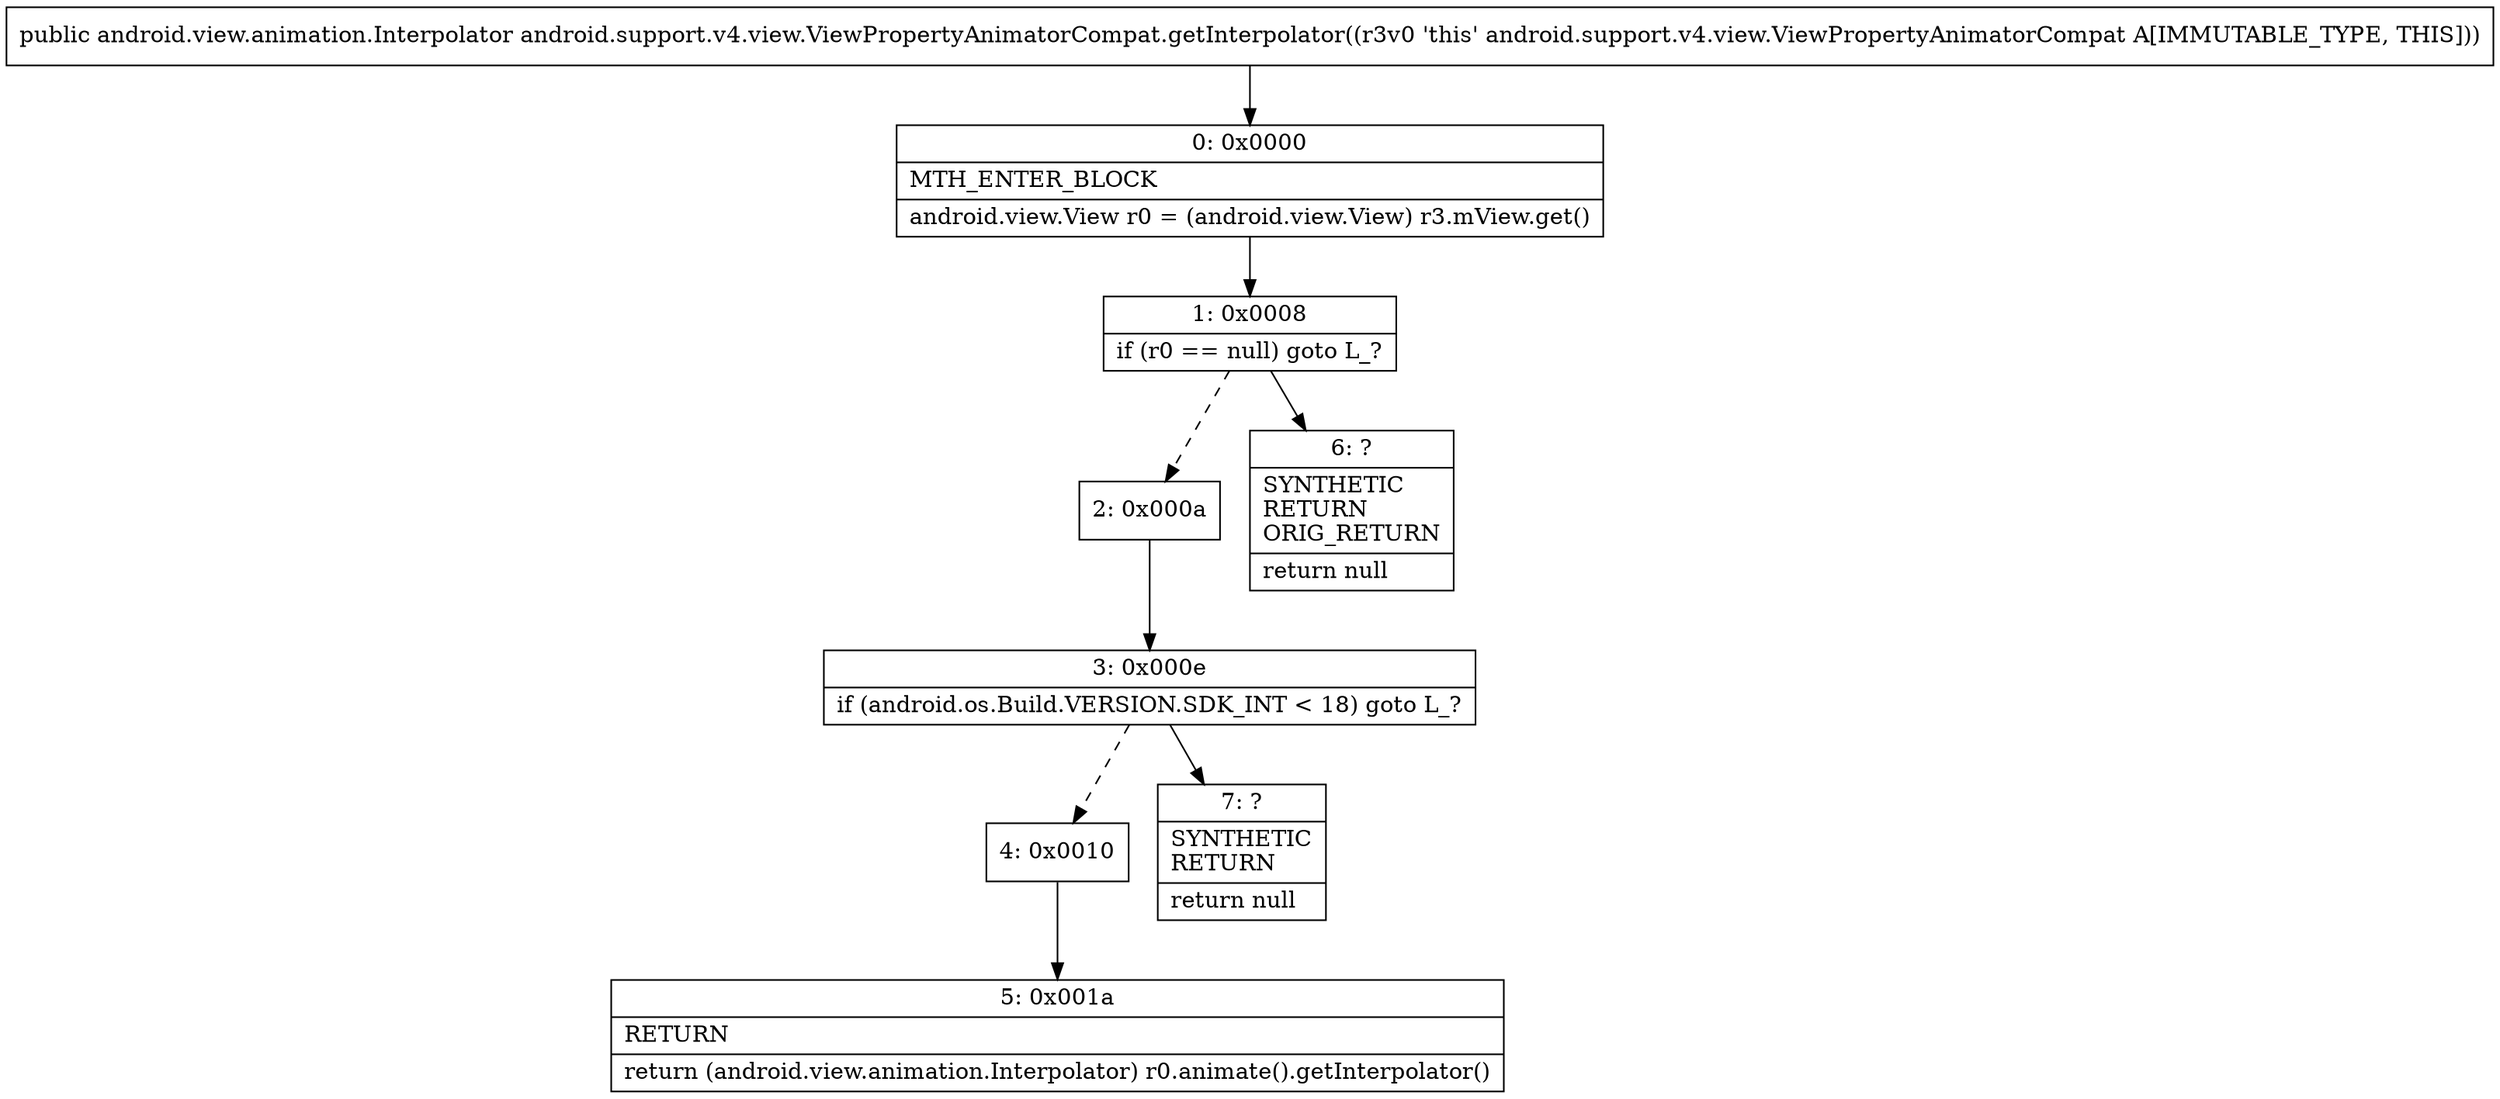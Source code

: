 digraph "CFG forandroid.support.v4.view.ViewPropertyAnimatorCompat.getInterpolator()Landroid\/view\/animation\/Interpolator;" {
Node_0 [shape=record,label="{0\:\ 0x0000|MTH_ENTER_BLOCK\l|android.view.View r0 = (android.view.View) r3.mView.get()\l}"];
Node_1 [shape=record,label="{1\:\ 0x0008|if (r0 == null) goto L_?\l}"];
Node_2 [shape=record,label="{2\:\ 0x000a}"];
Node_3 [shape=record,label="{3\:\ 0x000e|if (android.os.Build.VERSION.SDK_INT \< 18) goto L_?\l}"];
Node_4 [shape=record,label="{4\:\ 0x0010}"];
Node_5 [shape=record,label="{5\:\ 0x001a|RETURN\l|return (android.view.animation.Interpolator) r0.animate().getInterpolator()\l}"];
Node_6 [shape=record,label="{6\:\ ?|SYNTHETIC\lRETURN\lORIG_RETURN\l|return null\l}"];
Node_7 [shape=record,label="{7\:\ ?|SYNTHETIC\lRETURN\l|return null\l}"];
MethodNode[shape=record,label="{public android.view.animation.Interpolator android.support.v4.view.ViewPropertyAnimatorCompat.getInterpolator((r3v0 'this' android.support.v4.view.ViewPropertyAnimatorCompat A[IMMUTABLE_TYPE, THIS])) }"];
MethodNode -> Node_0;
Node_0 -> Node_1;
Node_1 -> Node_2[style=dashed];
Node_1 -> Node_6;
Node_2 -> Node_3;
Node_3 -> Node_4[style=dashed];
Node_3 -> Node_7;
Node_4 -> Node_5;
}

